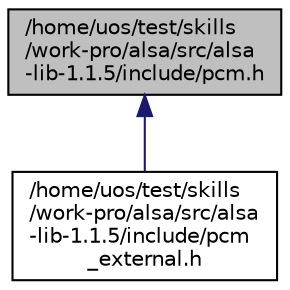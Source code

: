 digraph "/home/uos/test/skills/work-pro/alsa/src/alsa-lib-1.1.5/include/pcm.h"
{
  edge [fontname="Helvetica",fontsize="10",labelfontname="Helvetica",labelfontsize="10"];
  node [fontname="Helvetica",fontsize="10",shape=record];
  Node1 [label="/home/uos/test/skills\l/work-pro/alsa/src/alsa\l-lib-1.1.5/include/pcm.h",height=0.2,width=0.4,color="black", fillcolor="grey75", style="filled", fontcolor="black"];
  Node1 -> Node2 [dir="back",color="midnightblue",fontsize="10",style="solid",fontname="Helvetica"];
  Node2 [label="/home/uos/test/skills\l/work-pro/alsa/src/alsa\l-lib-1.1.5/include/pcm\l_external.h",height=0.2,width=0.4,color="black", fillcolor="white", style="filled",URL="$pcm__external_8h.html",tooltip="External PCM plugin SDK. "];
}
